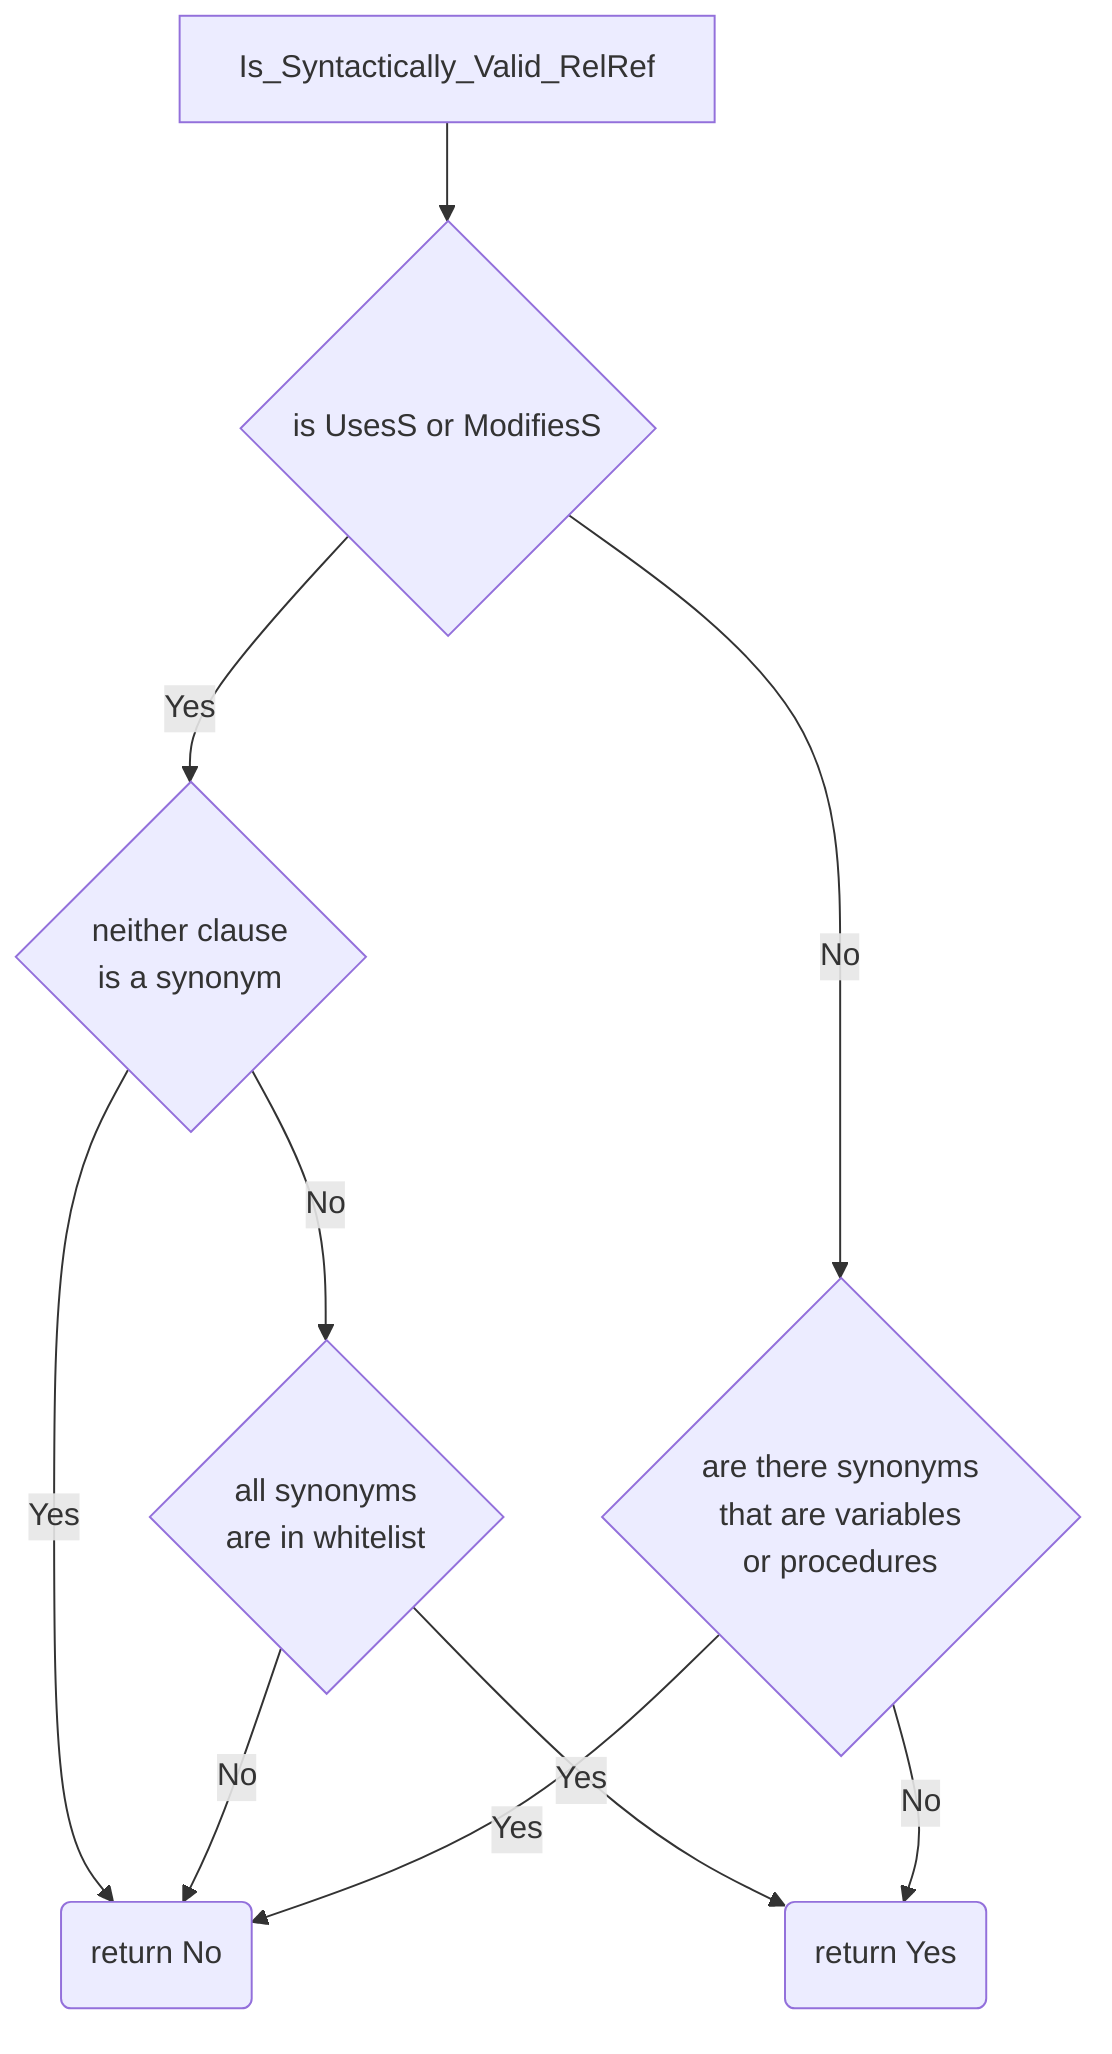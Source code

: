 graph TD
    A[Is_Syntactically_Valid_RelRef] --> C{is UsesS or ModifiesS}

    C -->|Yes| D{neither clause <br>is a synonym}
    C -->|No| E{are there synonyms <br>that are variables <br> or procedures}

    D-->|Yes| G(return No)
    D-->|No| I{all synonyms <br>are in whitelist}

    I-->|Yes| F(return Yes)
    I-->|No| G(return No)

    E-->|Yes| G(return No)
    E-->|No| F(return Yes)
